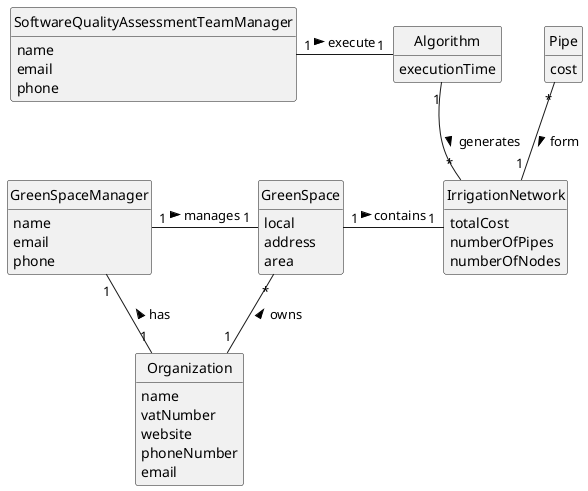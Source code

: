 @startuml
skinparam monochrome true
skinparam packageStyle rectangle
skinparam shadowing false

skinparam classAttributeIconSize 0

hide circle
hide methods

class SoftwareQualityAssessmentTeamManager{
    name
    email
    phone
}

class GreenSpaceManager {
    name
    email
    phone
}

class GreenSpace{
    local
    address
    area
}

class Organization {
    name
    vatNumber
    website
    phoneNumber
    email
}

class Algorithm {
    executionTime
}

class IrrigationNetwork {
    totalCost
    numberOfPipes
    numberOfNodes
}

class Pipe {
    cost
}

SoftwareQualityAssessmentTeamManager "1" - "1" Algorithm : execute >
GreenSpaceManager "1" - "1" GreenSpace : manages >
Organization "1" -up- "1" GreenSpaceManager : has >
Organization "1" -up- "*" GreenSpace : owns >
GreenSpace "1"-"1" IrrigationNetwork : contains >
Algorithm "1" -- "*" IrrigationNetwork : generates >
Pipe "*" -- "1" IrrigationNetwork : form >

@enduml